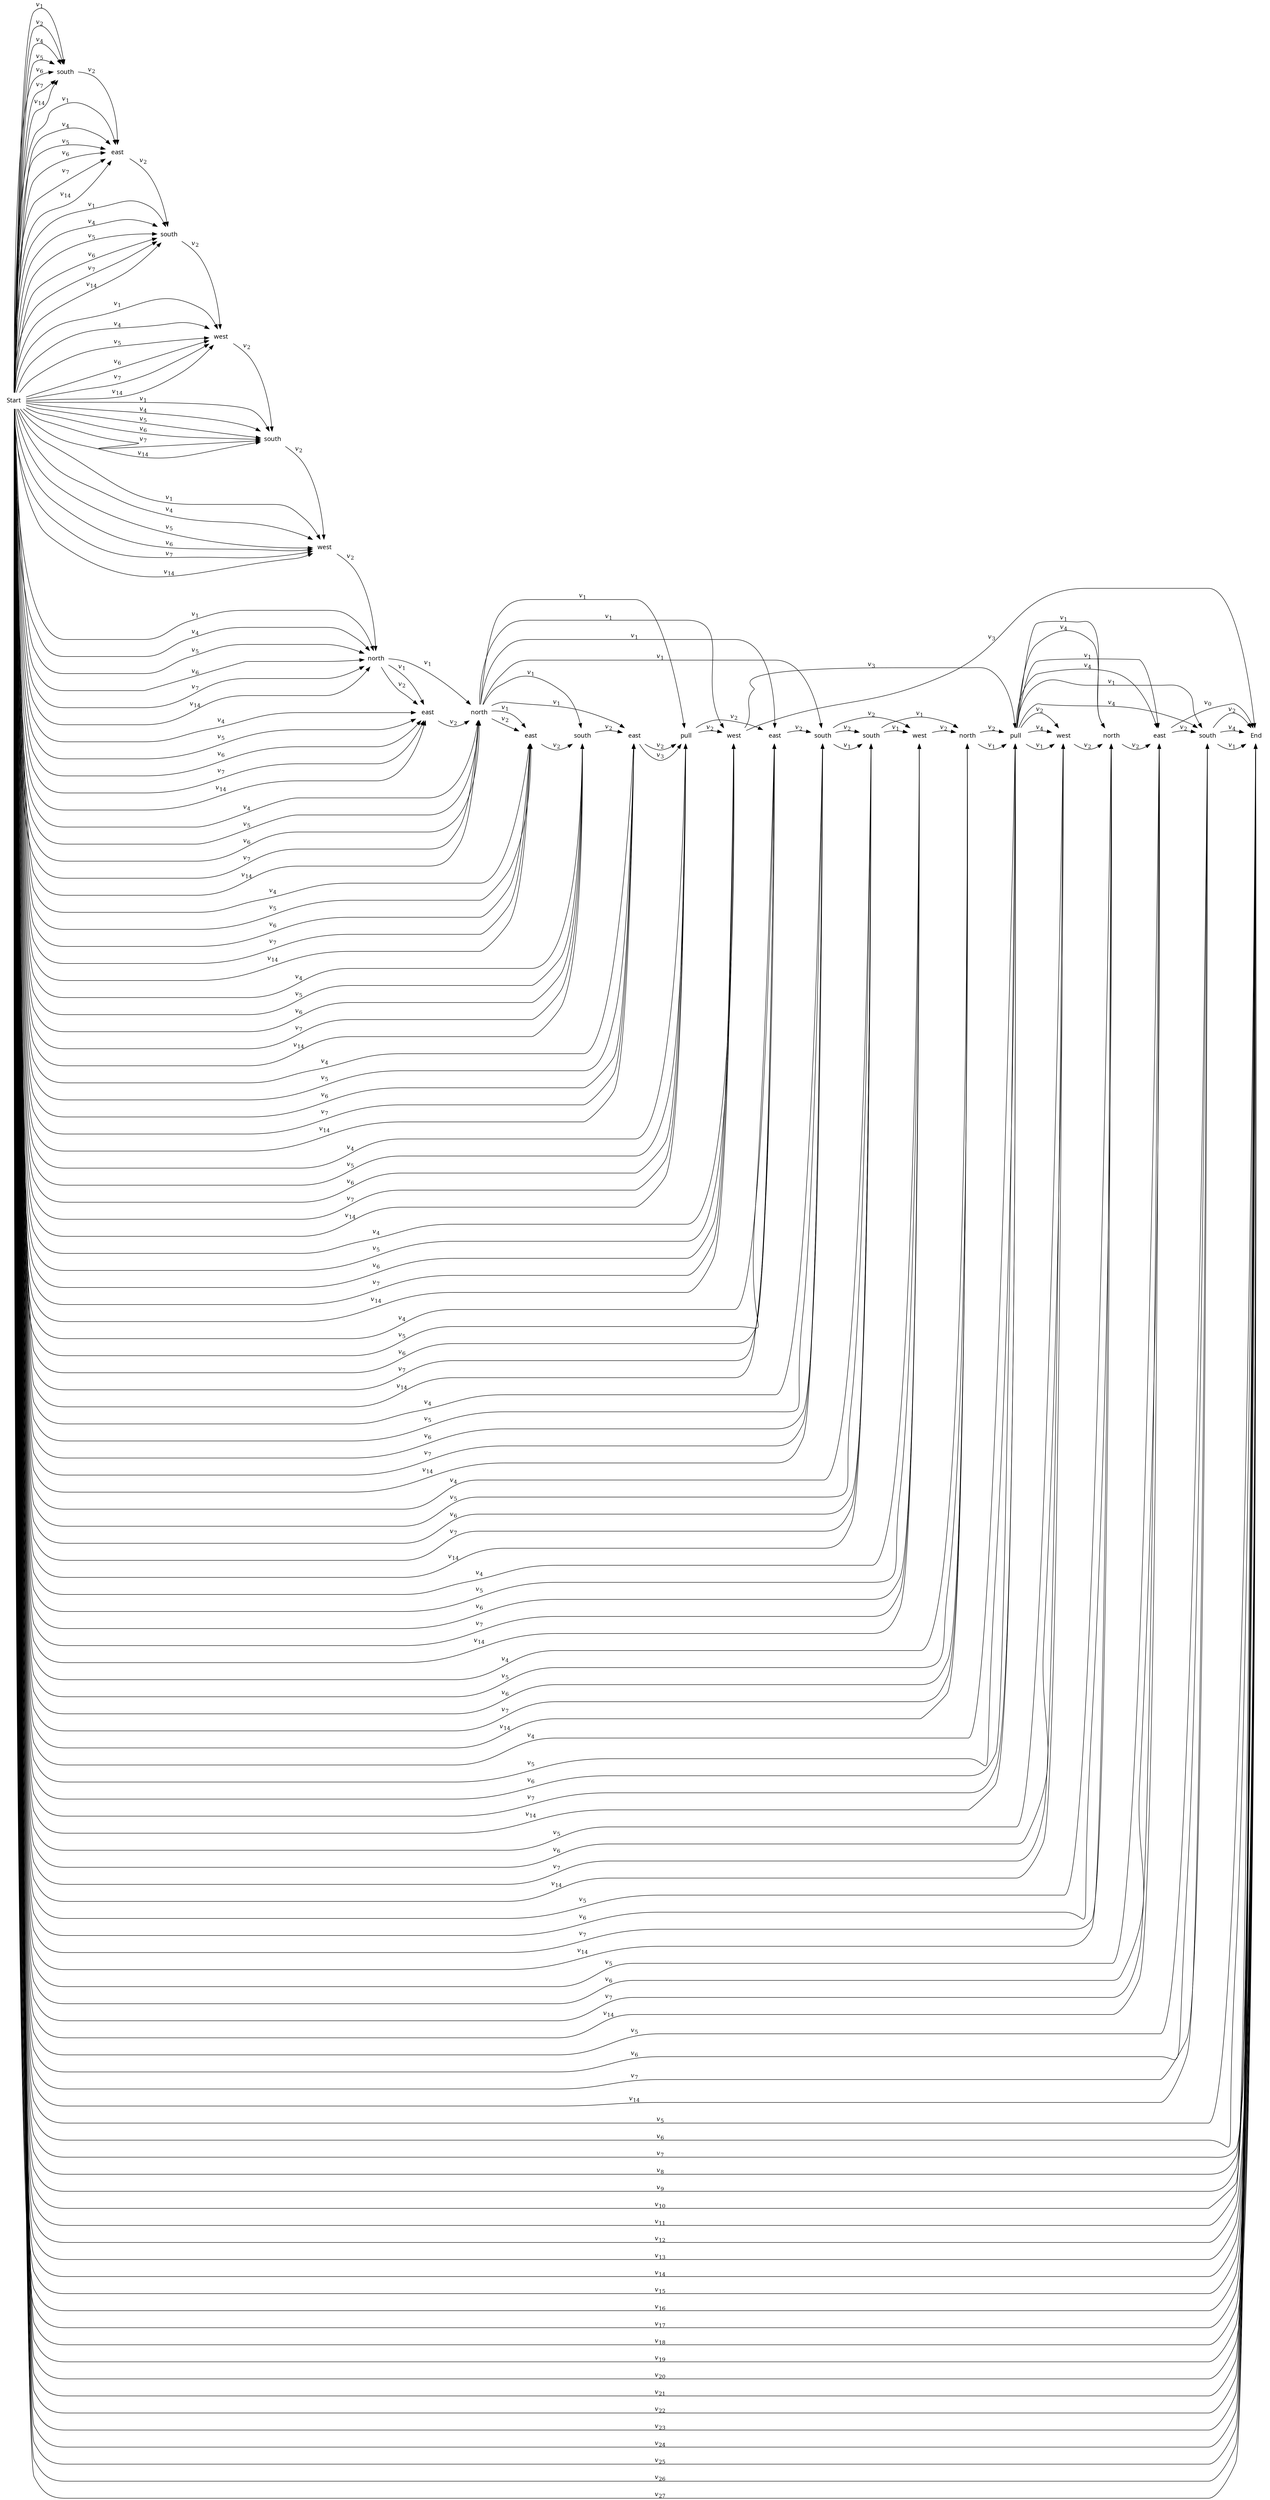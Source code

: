 digraph cat {
rankdir=LR
node [shape=plaintext]
edge [arrowhead=normal]

0 [label="Start",fontname="sans"]
1 [label="south",fontname="sans"]
2 [label="east",fontname="sans"]
3 [label="south",fontname="sans"]
4 [label="west",fontname="sans"]
5 [label="south",fontname="sans"]
6 [label="west",fontname="sans"]
7 [label="north",fontname="sans"]
8 [label="east",fontname="sans"]
9 [label="north",fontname="sans"]
10 [label="east",fontname="sans"]
11 [label="south",fontname="sans"]
12 [label="east",fontname="sans"]
13 [label="pull",fontname="sans"]
14 [label="west",fontname="sans"]
15 [label="east",fontname="sans"]
16 [label="south",fontname="sans"]
17 [label="south",fontname="sans"]
18 [label="west",fontname="sans"]
19 [label="north",fontname="sans"]
20 [label="pull",fontname="sans"]
21 [label="west",fontname="sans"]
22 [label="north",fontname="sans"]
23 [label="east",fontname="sans"]
24 [label="south",fontname="sans"]
25 [label="End",fontname="sans"]

0 -> 1 [label=<<i>v</i><sub>1</sub>>]
0 -> 2 [label=<<i>v</i><sub>1</sub>>]
0 -> 3 [label=<<i>v</i><sub>1</sub>>]
0 -> 4 [label=<<i>v</i><sub>1</sub>>]
0 -> 5 [label=<<i>v</i><sub>1</sub>>]
0 -> 6 [label=<<i>v</i><sub>1</sub>>]
0 -> 7 [label=<<i>v</i><sub>1</sub>>]
0 -> 1 [label=<<i>v</i><sub>2</sub>>]
0 -> 1 [label=<<i>v</i><sub>4</sub>>]
0 -> 2 [label=<<i>v</i><sub>4</sub>>]
0 -> 3 [label=<<i>v</i><sub>4</sub>>]
0 -> 4 [label=<<i>v</i><sub>4</sub>>]
0 -> 5 [label=<<i>v</i><sub>4</sub>>]
0 -> 6 [label=<<i>v</i><sub>4</sub>>]
0 -> 7 [label=<<i>v</i><sub>4</sub>>]
0 -> 8 [label=<<i>v</i><sub>4</sub>>]
0 -> 9 [label=<<i>v</i><sub>4</sub>>]
0 -> 10 [label=<<i>v</i><sub>4</sub>>]
0 -> 11 [label=<<i>v</i><sub>4</sub>>]
0 -> 12 [label=<<i>v</i><sub>4</sub>>]
0 -> 13 [label=<<i>v</i><sub>4</sub>>]
0 -> 14 [label=<<i>v</i><sub>4</sub>>]
0 -> 15 [label=<<i>v</i><sub>4</sub>>]
0 -> 16 [label=<<i>v</i><sub>4</sub>>]
0 -> 17 [label=<<i>v</i><sub>4</sub>>]
0 -> 18 [label=<<i>v</i><sub>4</sub>>]
0 -> 19 [label=<<i>v</i><sub>4</sub>>]
0 -> 20 [label=<<i>v</i><sub>4</sub>>]
0 -> 1 [label=<<i>v</i><sub>5</sub>>]
0 -> 2 [label=<<i>v</i><sub>5</sub>>]
0 -> 3 [label=<<i>v</i><sub>5</sub>>]
0 -> 4 [label=<<i>v</i><sub>5</sub>>]
0 -> 5 [label=<<i>v</i><sub>5</sub>>]
0 -> 6 [label=<<i>v</i><sub>5</sub>>]
0 -> 7 [label=<<i>v</i><sub>5</sub>>]
0 -> 8 [label=<<i>v</i><sub>5</sub>>]
0 -> 9 [label=<<i>v</i><sub>5</sub>>]
0 -> 10 [label=<<i>v</i><sub>5</sub>>]
0 -> 11 [label=<<i>v</i><sub>5</sub>>]
0 -> 12 [label=<<i>v</i><sub>5</sub>>]
0 -> 13 [label=<<i>v</i><sub>5</sub>>]
0 -> 14 [label=<<i>v</i><sub>5</sub>>]
0 -> 15 [label=<<i>v</i><sub>5</sub>>]
0 -> 16 [label=<<i>v</i><sub>5</sub>>]
0 -> 17 [label=<<i>v</i><sub>5</sub>>]
0 -> 18 [label=<<i>v</i><sub>5</sub>>]
0 -> 19 [label=<<i>v</i><sub>5</sub>>]
0 -> 20 [label=<<i>v</i><sub>5</sub>>]
0 -> 21 [label=<<i>v</i><sub>5</sub>>]
0 -> 22 [label=<<i>v</i><sub>5</sub>>]
0 -> 23 [label=<<i>v</i><sub>5</sub>>]
0 -> 24 [label=<<i>v</i><sub>5</sub>>]
0 -> 25 [label=<<i>v</i><sub>5</sub>>]
0 -> 1 [label=<<i>v</i><sub>6</sub>>]
0 -> 2 [label=<<i>v</i><sub>6</sub>>]
0 -> 3 [label=<<i>v</i><sub>6</sub>>]
0 -> 4 [label=<<i>v</i><sub>6</sub>>]
0 -> 5 [label=<<i>v</i><sub>6</sub>>]
0 -> 6 [label=<<i>v</i><sub>6</sub>>]
0 -> 7 [label=<<i>v</i><sub>6</sub>>]
0 -> 8 [label=<<i>v</i><sub>6</sub>>]
0 -> 9 [label=<<i>v</i><sub>6</sub>>]
0 -> 10 [label=<<i>v</i><sub>6</sub>>]
0 -> 11 [label=<<i>v</i><sub>6</sub>>]
0 -> 12 [label=<<i>v</i><sub>6</sub>>]
0 -> 13 [label=<<i>v</i><sub>6</sub>>]
0 -> 14 [label=<<i>v</i><sub>6</sub>>]
0 -> 15 [label=<<i>v</i><sub>6</sub>>]
0 -> 16 [label=<<i>v</i><sub>6</sub>>]
0 -> 17 [label=<<i>v</i><sub>6</sub>>]
0 -> 18 [label=<<i>v</i><sub>6</sub>>]
0 -> 19 [label=<<i>v</i><sub>6</sub>>]
0 -> 20 [label=<<i>v</i><sub>6</sub>>]
0 -> 21 [label=<<i>v</i><sub>6</sub>>]
0 -> 22 [label=<<i>v</i><sub>6</sub>>]
0 -> 23 [label=<<i>v</i><sub>6</sub>>]
0 -> 24 [label=<<i>v</i><sub>6</sub>>]
0 -> 25 [label=<<i>v</i><sub>6</sub>>]
0 -> 1 [label=<<i>v</i><sub>7</sub>>]
0 -> 2 [label=<<i>v</i><sub>7</sub>>]
0 -> 3 [label=<<i>v</i><sub>7</sub>>]
0 -> 4 [label=<<i>v</i><sub>7</sub>>]
0 -> 5 [label=<<i>v</i><sub>7</sub>>]
0 -> 6 [label=<<i>v</i><sub>7</sub>>]
0 -> 7 [label=<<i>v</i><sub>7</sub>>]
0 -> 8 [label=<<i>v</i><sub>7</sub>>]
0 -> 9 [label=<<i>v</i><sub>7</sub>>]
0 -> 10 [label=<<i>v</i><sub>7</sub>>]
0 -> 11 [label=<<i>v</i><sub>7</sub>>]
0 -> 12 [label=<<i>v</i><sub>7</sub>>]
0 -> 13 [label=<<i>v</i><sub>7</sub>>]
0 -> 14 [label=<<i>v</i><sub>7</sub>>]
0 -> 15 [label=<<i>v</i><sub>7</sub>>]
0 -> 16 [label=<<i>v</i><sub>7</sub>>]
0 -> 17 [label=<<i>v</i><sub>7</sub>>]
0 -> 18 [label=<<i>v</i><sub>7</sub>>]
0 -> 19 [label=<<i>v</i><sub>7</sub>>]
0 -> 20 [label=<<i>v</i><sub>7</sub>>]
0 -> 21 [label=<<i>v</i><sub>7</sub>>]
0 -> 22 [label=<<i>v</i><sub>7</sub>>]
0 -> 23 [label=<<i>v</i><sub>7</sub>>]
0 -> 24 [label=<<i>v</i><sub>7</sub>>]
0 -> 25 [label=<<i>v</i><sub>7</sub>>]
0 -> 25 [label=<<i>v</i><sub>8</sub>>]
0 -> 25 [label=<<i>v</i><sub>9</sub>>]
0 -> 25 [label=<<i>v</i><sub>10</sub>>]
0 -> 25 [label=<<i>v</i><sub>11</sub>>]
0 -> 25 [label=<<i>v</i><sub>12</sub>>]
0 -> 25 [label=<<i>v</i><sub>13</sub>>]
0 -> 1 [label=<<i>v</i><sub>14</sub>>]
0 -> 2 [label=<<i>v</i><sub>14</sub>>]
0 -> 3 [label=<<i>v</i><sub>14</sub>>]
0 -> 4 [label=<<i>v</i><sub>14</sub>>]
0 -> 5 [label=<<i>v</i><sub>14</sub>>]
0 -> 6 [label=<<i>v</i><sub>14</sub>>]
0 -> 7 [label=<<i>v</i><sub>14</sub>>]
0 -> 8 [label=<<i>v</i><sub>14</sub>>]
0 -> 9 [label=<<i>v</i><sub>14</sub>>]
0 -> 10 [label=<<i>v</i><sub>14</sub>>]
0 -> 11 [label=<<i>v</i><sub>14</sub>>]
0 -> 12 [label=<<i>v</i><sub>14</sub>>]
0 -> 13 [label=<<i>v</i><sub>14</sub>>]
0 -> 14 [label=<<i>v</i><sub>14</sub>>]
0 -> 15 [label=<<i>v</i><sub>14</sub>>]
0 -> 16 [label=<<i>v</i><sub>14</sub>>]
0 -> 17 [label=<<i>v</i><sub>14</sub>>]
0 -> 18 [label=<<i>v</i><sub>14</sub>>]
0 -> 19 [label=<<i>v</i><sub>14</sub>>]
0 -> 20 [label=<<i>v</i><sub>14</sub>>]
0 -> 21 [label=<<i>v</i><sub>14</sub>>]
0 -> 22 [label=<<i>v</i><sub>14</sub>>]
0 -> 23 [label=<<i>v</i><sub>14</sub>>]
0 -> 24 [label=<<i>v</i><sub>14</sub>>]
0 -> 25 [label=<<i>v</i><sub>14</sub>>]
0 -> 25 [label=<<i>v</i><sub>15</sub>>]
0 -> 25 [label=<<i>v</i><sub>16</sub>>]
0 -> 25 [label=<<i>v</i><sub>17</sub>>]
0 -> 25 [label=<<i>v</i><sub>18</sub>>]
0 -> 25 [label=<<i>v</i><sub>19</sub>>]
0 -> 25 [label=<<i>v</i><sub>20</sub>>]
0 -> 25 [label=<<i>v</i><sub>21</sub>>]
0 -> 25 [label=<<i>v</i><sub>22</sub>>]
0 -> 25 [label=<<i>v</i><sub>23</sub>>]
0 -> 25 [label=<<i>v</i><sub>24</sub>>]
0 -> 25 [label=<<i>v</i><sub>25</sub>>]
0 -> 25 [label=<<i>v</i><sub>26</sub>>]
0 -> 25 [label=<<i>v</i><sub>27</sub>>]
1 -> 2 [label=<<i>v</i><sub>2</sub>>]
2 -> 3 [label=<<i>v</i><sub>2</sub>>]
3 -> 4 [label=<<i>v</i><sub>2</sub>>]
4 -> 5 [label=<<i>v</i><sub>2</sub>>]
5 -> 6 [label=<<i>v</i><sub>2</sub>>]
6 -> 7 [label=<<i>v</i><sub>2</sub>>]
7 -> 8 [label=<<i>v</i><sub>1</sub>>]
7 -> 9 [label=<<i>v</i><sub>1</sub>>]
7 -> 8 [label=<<i>v</i><sub>2</sub>>]
8 -> 9 [label=<<i>v</i><sub>2</sub>>]
9 -> 10 [label=<<i>v</i><sub>1</sub>>]
9 -> 11 [label=<<i>v</i><sub>1</sub>>]
9 -> 12 [label=<<i>v</i><sub>1</sub>>]
9 -> 13 [label=<<i>v</i><sub>1</sub>>]
9 -> 14 [label=<<i>v</i><sub>1</sub>>]
9 -> 15 [label=<<i>v</i><sub>1</sub>>]
9 -> 16 [label=<<i>v</i><sub>1</sub>>]
9 -> 10 [label=<<i>v</i><sub>2</sub>>]
10 -> 11 [label=<<i>v</i><sub>2</sub>>]
11 -> 12 [label=<<i>v</i><sub>2</sub>>]
12 -> 13 [label=<<i>v</i><sub>2</sub>>]
12 -> 13 [label=<<i>v</i><sub>3</sub>>]
13 -> 14 [label=<<i>v</i><sub>2</sub>>]
13 -> 15 [label=<<i>v</i><sub>2</sub>>]
14 -> 20 [label=<<i>v</i><sub>3</sub>>]
14 -> 25 [label=<<i>v</i><sub>3</sub>>]
15 -> 16 [label=<<i>v</i><sub>2</sub>>]
16 -> 17 [label=<<i>v</i><sub>1</sub>>]
16 -> 17 [label=<<i>v</i><sub>2</sub>>]
16 -> 18 [label=<<i>v</i><sub>2</sub>>]
17 -> 18 [label=<<i>v</i><sub>1</sub>>]
17 -> 19 [label=<<i>v</i><sub>1</sub>>]
18 -> 19 [label=<<i>v</i><sub>2</sub>>]
19 -> 20 [label=<<i>v</i><sub>1</sub>>]
19 -> 20 [label=<<i>v</i><sub>2</sub>>]
20 -> 21 [label=<<i>v</i><sub>1</sub>>]
20 -> 22 [label=<<i>v</i><sub>1</sub>>]
20 -> 23 [label=<<i>v</i><sub>1</sub>>]
20 -> 24 [label=<<i>v</i><sub>1</sub>>]
20 -> 21 [label=<<i>v</i><sub>2</sub>>]
20 -> 21 [label=<<i>v</i><sub>4</sub>>]
20 -> 22 [label=<<i>v</i><sub>4</sub>>]
20 -> 23 [label=<<i>v</i><sub>4</sub>>]
20 -> 24 [label=<<i>v</i><sub>4</sub>>]
21 -> 22 [label=<<i>v</i><sub>2</sub>>]
22 -> 23 [label=<<i>v</i><sub>2</sub>>]
23 -> 25 [label=<<i>v</i><sub>0</sub>>]
23 -> 24 [label=<<i>v</i><sub>2</sub>>]
24 -> 25 [label=<<i>v</i><sub>1</sub>>]
24 -> 25 [label=<<i>v</i><sub>2</sub>>]
24 -> 25 [label=<<i>v</i><sub>4</sub>>]

# To line up the actions
0 -> 1 [weight=100,style=invis]
1 -> 2 [weight=100,style=invis]
2 -> 3 [weight=100,style=invis]
3 -> 4 [weight=100,style=invis]
4 -> 5 [weight=100,style=invis]
5 -> 6 [weight=100,style=invis]
6 -> 7 [weight=100,style=invis]
7 -> 8 [weight=100,style=invis]
8 -> 9 [weight=100,style=invis]
9 -> 10 [weight=100,style=invis]
10 -> 11 [weight=100,style=invis]
11 -> 12 [weight=100,style=invis]
12 -> 13 [weight=100,style=invis]
13 -> 14 [weight=100,style=invis]
14 -> 15 [weight=100,style=invis]
15 -> 16 [weight=100,style=invis]
16 -> 17 [weight=100,style=invis]
17 -> 18 [weight=100,style=invis]
18 -> 19 [weight=100,style=invis]
19 -> 20 [weight=100,style=invis]
20 -> 21 [weight=100,style=invis]
21 -> 22 [weight=100,style=invis]
22 -> 23 [weight=100,style=invis]
23 -> 24 [weight=100,style=invis]
24 -> 25 [weight=100,style=invis]
}
